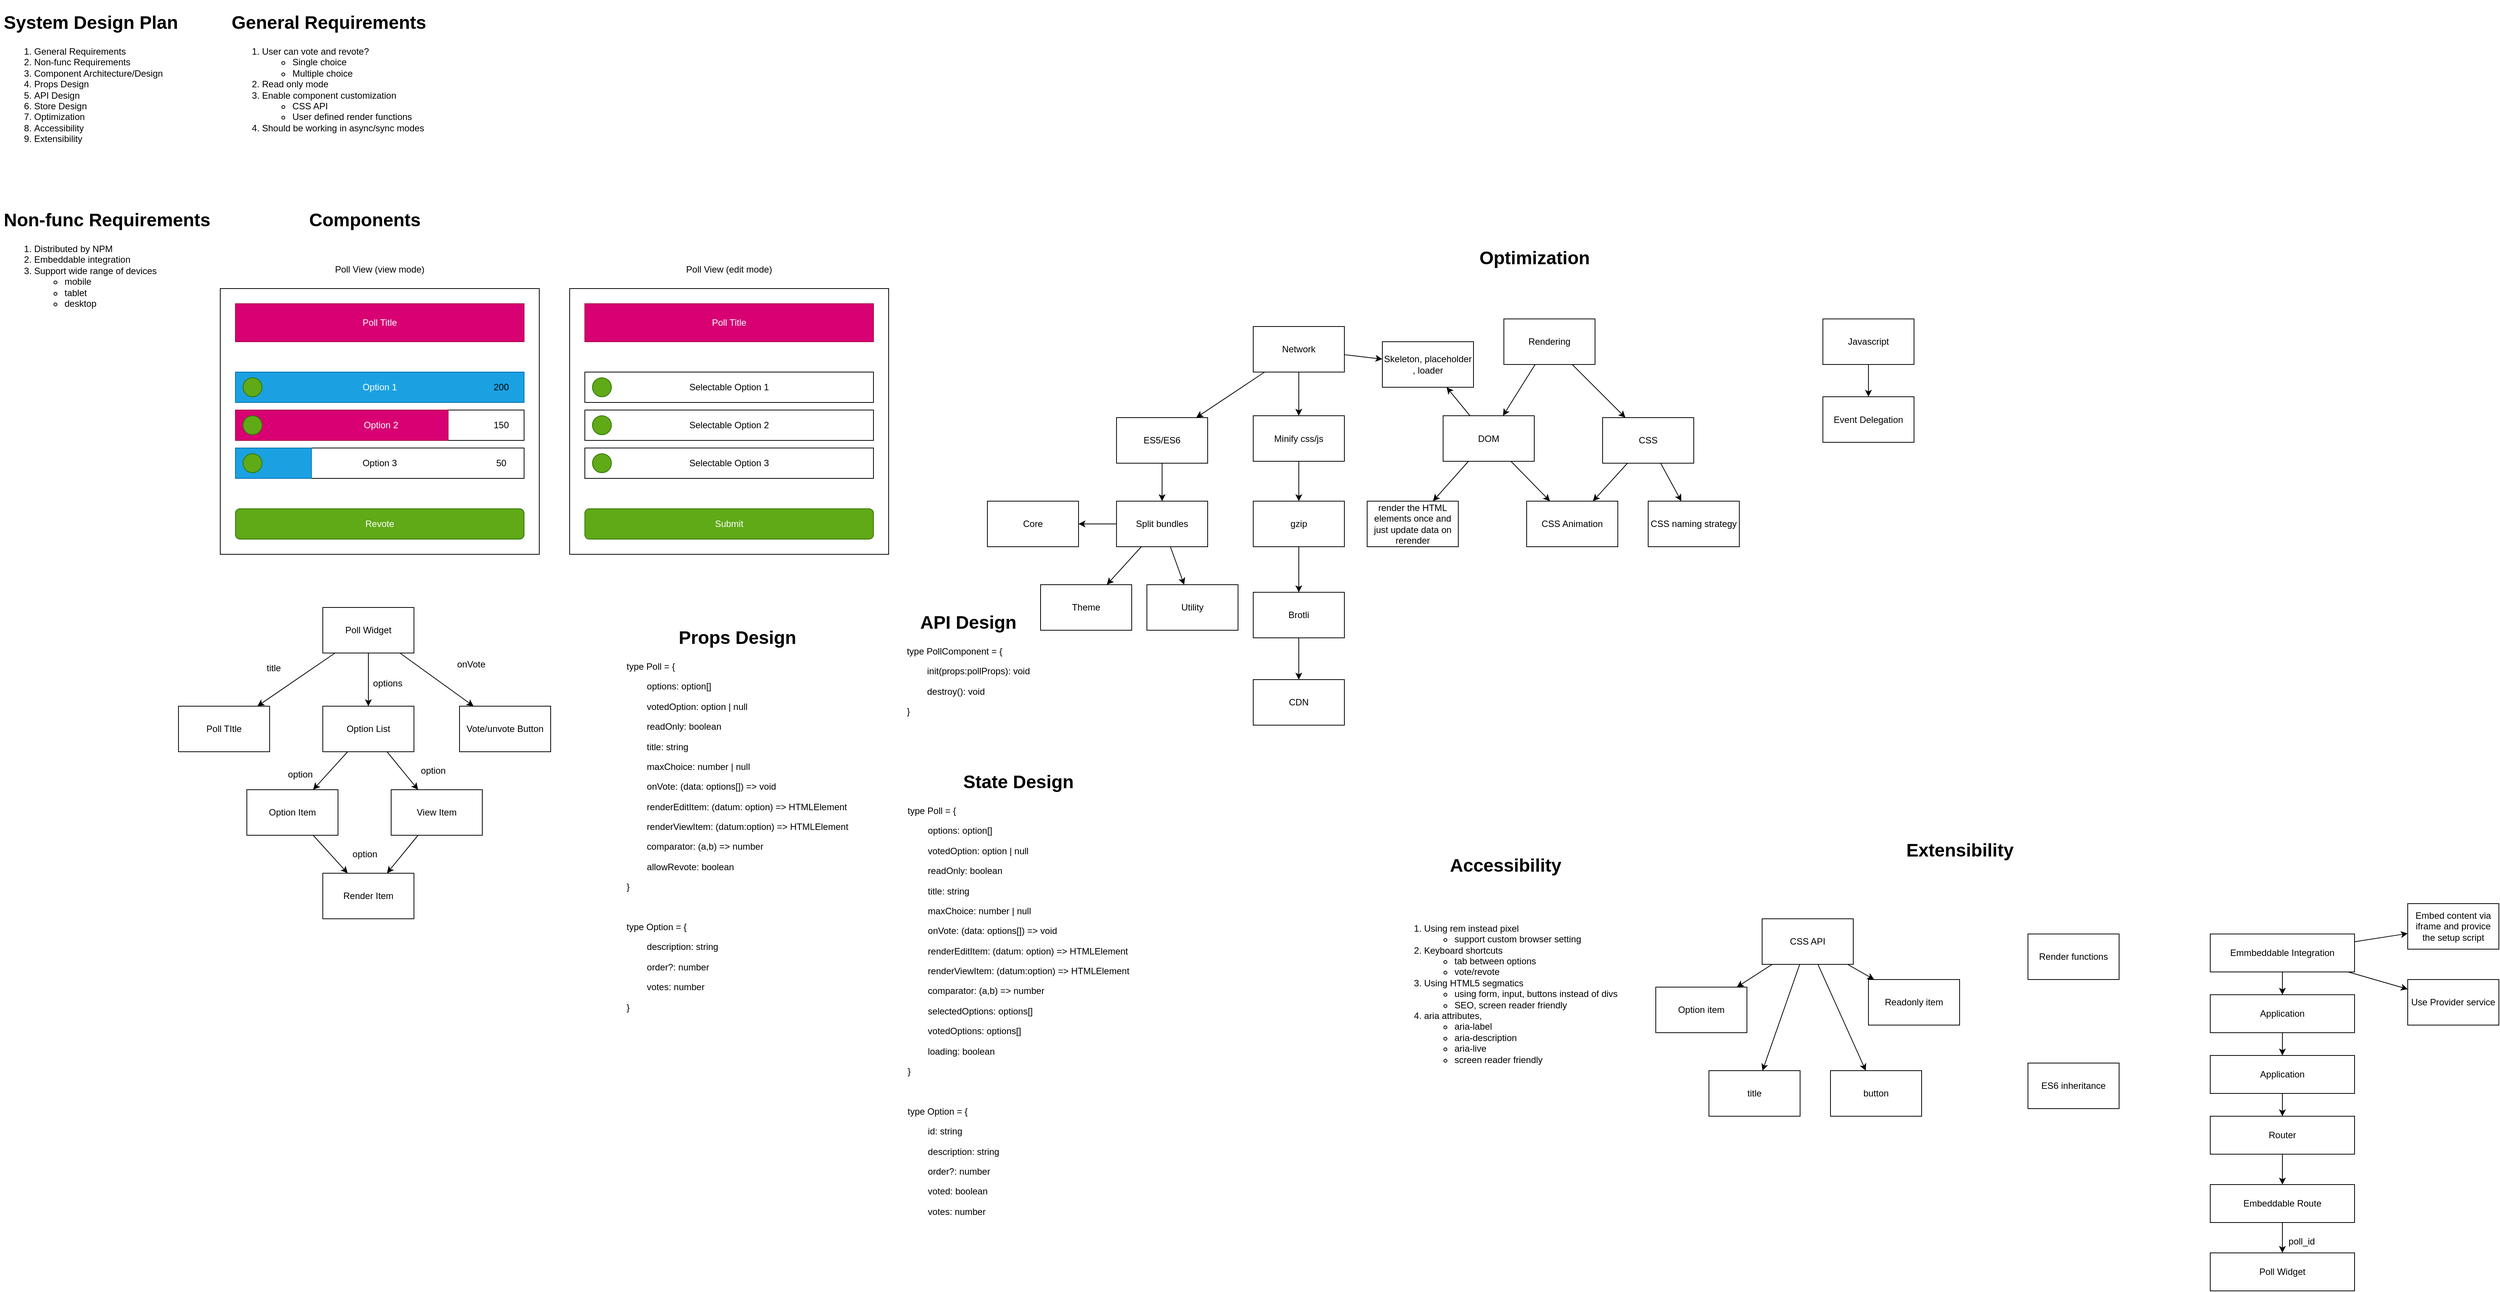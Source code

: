 <mxfile>
    <diagram id="pWYvkUzG0RTULXNV4h88" name="Page-1">
        <mxGraphModel dx="569" dy="680" grid="1" gridSize="10" guides="1" tooltips="1" connect="1" arrows="1" fold="1" page="0" pageScale="1" pageWidth="850" pageHeight="1100" background="none" math="0" shadow="0">
            <root>
                <mxCell id="0"/>
                <mxCell id="1" parent="0"/>
                <mxCell id="2" value="&lt;h1&gt;System Design Plan&lt;/h1&gt;&lt;p&gt;&lt;/p&gt;&lt;ol&gt;&lt;li&gt;General Requirements&lt;/li&gt;&lt;li&gt;Non-func Requirements&lt;/li&gt;&lt;li&gt;Component Architecture/Design&lt;/li&gt;&lt;li&gt;Props Design&lt;/li&gt;&lt;li&gt;API Design&lt;/li&gt;&lt;li&gt;Store Design&lt;/li&gt;&lt;li&gt;Optimization&lt;/li&gt;&lt;li&gt;Accessibility&lt;/li&gt;&lt;li&gt;Extensibility&lt;/li&gt;&lt;/ol&gt;&lt;p&gt;&lt;/p&gt;" style="text;html=1;strokeColor=none;fillColor=none;spacing=5;spacingTop=-20;whiteSpace=wrap;overflow=hidden;rounded=0;" vertex="1" parent="1">
                    <mxGeometry x="20" y="10" width="260" height="230" as="geometry"/>
                </mxCell>
                <mxCell id="5" value="&lt;h1&gt;General Requirements&lt;/h1&gt;&lt;p&gt;&lt;/p&gt;&lt;ol&gt;&lt;li&gt;User can vote and revote?&lt;/li&gt;&lt;ul&gt;&lt;li&gt;Single choice&lt;/li&gt;&lt;li&gt;Multiple choice&lt;/li&gt;&lt;/ul&gt;&lt;li&gt;Read only mode&lt;/li&gt;&lt;li&gt;Enable component customization&lt;/li&gt;&lt;ul&gt;&lt;li&gt;CSS API&lt;/li&gt;&lt;li&gt;User defined render functions&lt;/li&gt;&lt;/ul&gt;&lt;li&gt;Should be working in async/sync modes&lt;/li&gt;&lt;/ol&gt;&lt;p&gt;&lt;/p&gt;" style="text;html=1;strokeColor=none;fillColor=none;spacing=5;spacingTop=-20;whiteSpace=wrap;overflow=hidden;rounded=0;" vertex="1" parent="1">
                    <mxGeometry x="320" y="10" width="280" height="230" as="geometry"/>
                </mxCell>
                <mxCell id="6" value="&lt;h1&gt;Non-func Requirements&lt;/h1&gt;&lt;p&gt;&lt;/p&gt;&lt;ol&gt;&lt;li&gt;Distributed by NPM&lt;/li&gt;&lt;li&gt;Embeddable integration&lt;/li&gt;&lt;li&gt;Support wide range of devices&lt;/li&gt;&lt;ul&gt;&lt;li&gt;mobile&lt;/li&gt;&lt;li&gt;tablet&lt;/li&gt;&lt;li&gt;desktop&lt;/li&gt;&lt;/ul&gt;&lt;/ol&gt;&lt;p&gt;&lt;/p&gt;" style="text;html=1;strokeColor=none;fillColor=none;spacing=5;spacingTop=-20;whiteSpace=wrap;overflow=hidden;rounded=0;" vertex="1" parent="1">
                    <mxGeometry x="20" y="270" width="280" height="230" as="geometry"/>
                </mxCell>
                <mxCell id="7" value="Components" style="text;strokeColor=none;fillColor=none;html=1;fontSize=24;fontStyle=1;verticalAlign=middle;align=center;" vertex="1" parent="1">
                    <mxGeometry x="450" y="270" width="100" height="40" as="geometry"/>
                </mxCell>
                <mxCell id="9" value="" style="rounded=0;whiteSpace=wrap;html=1;" vertex="1" parent="1">
                    <mxGeometry x="310" y="380" width="420" height="350" as="geometry"/>
                </mxCell>
                <mxCell id="10" value="Poll View (view mode)" style="text;html=1;strokeColor=none;fillColor=none;align=center;verticalAlign=middle;whiteSpace=wrap;rounded=0;" vertex="1" parent="1">
                    <mxGeometry x="450" y="340" width="140" height="30" as="geometry"/>
                </mxCell>
                <mxCell id="11" value="Poll Title" style="rounded=0;whiteSpace=wrap;html=1;fillColor=#d80073;fontColor=#ffffff;strokeColor=#A50040;" vertex="1" parent="1">
                    <mxGeometry x="330" y="400" width="380" height="50" as="geometry"/>
                </mxCell>
                <mxCell id="12" value="Option 1" style="rounded=0;whiteSpace=wrap;html=1;fillColor=#1ba1e2;fontColor=#ffffff;strokeColor=#006EAF;" vertex="1" parent="1">
                    <mxGeometry x="330" y="490" width="380" height="40" as="geometry"/>
                </mxCell>
                <mxCell id="14" value="Option 3" style="rounded=0;whiteSpace=wrap;html=1;" vertex="1" parent="1">
                    <mxGeometry x="330" y="590" width="380" height="40" as="geometry"/>
                </mxCell>
                <mxCell id="16" value="Revote" style="rounded=1;whiteSpace=wrap;html=1;fillColor=#60a917;fontColor=#ffffff;strokeColor=#2D7600;" vertex="1" parent="1">
                    <mxGeometry x="330" y="670" width="380" height="40" as="geometry"/>
                </mxCell>
                <mxCell id="17" value="200" style="text;html=1;strokeColor=none;fillColor=none;align=center;verticalAlign=middle;whiteSpace=wrap;rounded=0;" vertex="1" parent="1">
                    <mxGeometry x="650" y="495" width="60" height="30" as="geometry"/>
                </mxCell>
                <mxCell id="19" value="50" style="text;html=1;strokeColor=none;fillColor=none;align=center;verticalAlign=middle;whiteSpace=wrap;rounded=0;" vertex="1" parent="1">
                    <mxGeometry x="650" y="595" width="60" height="30" as="geometry"/>
                </mxCell>
                <mxCell id="21" value="Option 3" style="rounded=0;whiteSpace=wrap;html=1;" vertex="1" parent="1">
                    <mxGeometry x="330" y="540" width="380" height="40" as="geometry"/>
                </mxCell>
                <mxCell id="13" value="&amp;nbsp; &amp;nbsp; &amp;nbsp; &amp;nbsp; &amp;nbsp; &amp;nbsp; &amp;nbsp; &amp;nbsp; &amp;nbsp; &amp;nbsp; &amp;nbsp; &amp;nbsp; &amp;nbsp; &amp;nbsp; &amp;nbsp; &amp;nbsp;Option 2" style="rounded=0;whiteSpace=wrap;html=1;fillColor=#d80073;fontColor=#ffffff;strokeColor=#A50040;gradientDirection=east;fillStyle=auto;" vertex="1" parent="1">
                    <mxGeometry x="330" y="540" width="280" height="40" as="geometry"/>
                </mxCell>
                <mxCell id="18" value="150" style="text;html=1;strokeColor=none;fillColor=none;align=center;verticalAlign=middle;whiteSpace=wrap;rounded=0;" vertex="1" parent="1">
                    <mxGeometry x="650" y="545" width="60" height="30" as="geometry"/>
                </mxCell>
                <mxCell id="22" value="" style="rounded=0;whiteSpace=wrap;html=1;fillColor=#1ba1e2;fontColor=#ffffff;strokeColor=#006EAF;gradientDirection=east;fillStyle=auto;" vertex="1" parent="1">
                    <mxGeometry x="330" y="590" width="100" height="40" as="geometry"/>
                </mxCell>
                <mxCell id="23" value="" style="ellipse;whiteSpace=wrap;html=1;aspect=fixed;rounded=0;fillStyle=auto;fillColor=#60a917;gradientDirection=east;fontColor=#ffffff;strokeColor=#2D7600;" vertex="1" parent="1">
                    <mxGeometry x="340" y="497.5" width="25" height="25" as="geometry"/>
                </mxCell>
                <mxCell id="24" value="" style="ellipse;whiteSpace=wrap;html=1;aspect=fixed;rounded=0;fillStyle=auto;fillColor=#60a917;gradientDirection=east;fontColor=#ffffff;strokeColor=#2D7600;" vertex="1" parent="1">
                    <mxGeometry x="340" y="547.5" width="25" height="25" as="geometry"/>
                </mxCell>
                <mxCell id="25" value="" style="ellipse;whiteSpace=wrap;html=1;aspect=fixed;rounded=0;fillStyle=auto;fillColor=#60a917;gradientDirection=east;fontColor=#ffffff;strokeColor=#2D7600;" vertex="1" parent="1">
                    <mxGeometry x="340" y="597.5" width="25" height="25" as="geometry"/>
                </mxCell>
                <mxCell id="26" value="" style="rounded=0;whiteSpace=wrap;html=1;" vertex="1" parent="1">
                    <mxGeometry x="770" y="380" width="420" height="350" as="geometry"/>
                </mxCell>
                <mxCell id="27" value="Poll View (edit mode)" style="text;html=1;strokeColor=none;fillColor=none;align=center;verticalAlign=middle;whiteSpace=wrap;rounded=0;" vertex="1" parent="1">
                    <mxGeometry x="910" y="340" width="140" height="30" as="geometry"/>
                </mxCell>
                <mxCell id="28" value="Poll Title" style="rounded=0;whiteSpace=wrap;html=1;fillColor=#d80073;fontColor=#ffffff;strokeColor=#A50040;" vertex="1" parent="1">
                    <mxGeometry x="790" y="400" width="380" height="50" as="geometry"/>
                </mxCell>
                <mxCell id="29" value="Selectable Option 1" style="rounded=0;whiteSpace=wrap;html=1;" vertex="1" parent="1">
                    <mxGeometry x="790" y="490" width="380" height="40" as="geometry"/>
                </mxCell>
                <mxCell id="30" value="Selectable&amp;nbsp;Option 3" style="rounded=0;whiteSpace=wrap;html=1;" vertex="1" parent="1">
                    <mxGeometry x="790" y="590" width="380" height="40" as="geometry"/>
                </mxCell>
                <mxCell id="31" value="Submit" style="rounded=1;whiteSpace=wrap;html=1;fillColor=#60a917;fontColor=#ffffff;strokeColor=#2D7600;" vertex="1" parent="1">
                    <mxGeometry x="790" y="670" width="380" height="40" as="geometry"/>
                </mxCell>
                <mxCell id="34" value="Selectable&amp;nbsp;Option 2" style="rounded=0;whiteSpace=wrap;html=1;" vertex="1" parent="1">
                    <mxGeometry x="790" y="540" width="380" height="40" as="geometry"/>
                </mxCell>
                <mxCell id="38" value="" style="ellipse;whiteSpace=wrap;html=1;aspect=fixed;rounded=0;fillStyle=auto;fillColor=#60a917;gradientDirection=east;fontColor=#ffffff;strokeColor=#2D7600;" vertex="1" parent="1">
                    <mxGeometry x="800" y="497.5" width="25" height="25" as="geometry"/>
                </mxCell>
                <mxCell id="39" value="" style="ellipse;whiteSpace=wrap;html=1;aspect=fixed;rounded=0;fillStyle=auto;fillColor=#60a917;gradientDirection=east;fontColor=#ffffff;strokeColor=#2D7600;" vertex="1" parent="1">
                    <mxGeometry x="800" y="547.5" width="25" height="25" as="geometry"/>
                </mxCell>
                <mxCell id="40" value="" style="ellipse;whiteSpace=wrap;html=1;aspect=fixed;rounded=0;fillStyle=auto;fillColor=#60a917;gradientDirection=east;fontColor=#ffffff;strokeColor=#2D7600;" vertex="1" parent="1">
                    <mxGeometry x="800" y="597.5" width="25" height="25" as="geometry"/>
                </mxCell>
                <mxCell id="44" style="edgeStyle=none;html=1;" edge="1" parent="1" source="42" target="43">
                    <mxGeometry relative="1" as="geometry"/>
                </mxCell>
                <mxCell id="53" style="edgeStyle=none;html=1;" edge="1" parent="1" source="42" target="52">
                    <mxGeometry relative="1" as="geometry"/>
                </mxCell>
                <mxCell id="55" style="edgeStyle=none;html=1;" edge="1" parent="1" source="42" target="54">
                    <mxGeometry relative="1" as="geometry"/>
                </mxCell>
                <mxCell id="42" value="Poll Widget" style="rounded=0;whiteSpace=wrap;html=1;" vertex="1" parent="1">
                    <mxGeometry x="445" y="800" width="120" height="60" as="geometry"/>
                </mxCell>
                <mxCell id="48" style="edgeStyle=none;html=1;" edge="1" parent="1" source="43" target="46">
                    <mxGeometry relative="1" as="geometry"/>
                </mxCell>
                <mxCell id="49" style="html=1;" edge="1" parent="1" source="43" target="45">
                    <mxGeometry relative="1" as="geometry"/>
                </mxCell>
                <mxCell id="43" value="Option List" style="rounded=0;whiteSpace=wrap;html=1;" vertex="1" parent="1">
                    <mxGeometry x="445" y="930" width="120" height="60" as="geometry"/>
                </mxCell>
                <mxCell id="51" style="edgeStyle=none;html=1;" edge="1" parent="1" source="45" target="47">
                    <mxGeometry relative="1" as="geometry"/>
                </mxCell>
                <mxCell id="45" value="View Item" style="rounded=0;whiteSpace=wrap;html=1;" vertex="1" parent="1">
                    <mxGeometry x="535" y="1040" width="120" height="60" as="geometry"/>
                </mxCell>
                <mxCell id="50" style="edgeStyle=none;html=1;" edge="1" parent="1" source="46" target="47">
                    <mxGeometry relative="1" as="geometry"/>
                </mxCell>
                <mxCell id="46" value="Option Item" style="whiteSpace=wrap;html=1;" vertex="1" parent="1">
                    <mxGeometry x="345" y="1040" width="120" height="60" as="geometry"/>
                </mxCell>
                <mxCell id="47" value="Render Item" style="whiteSpace=wrap;html=1;" vertex="1" parent="1">
                    <mxGeometry x="445" y="1150" width="120" height="60" as="geometry"/>
                </mxCell>
                <mxCell id="52" value="Poll TItle" style="whiteSpace=wrap;html=1;" vertex="1" parent="1">
                    <mxGeometry x="255" y="930" width="120" height="60" as="geometry"/>
                </mxCell>
                <mxCell id="54" value="Vote/unvote Button" style="whiteSpace=wrap;html=1;" vertex="1" parent="1">
                    <mxGeometry x="625" y="930" width="120" height="60" as="geometry"/>
                </mxCell>
                <mxCell id="58" value="&lt;h1 style=&quot;text-align: center;&quot;&gt;Props Design&lt;/h1&gt;&lt;p style=&quot;&quot;&gt;type Poll = {&lt;/p&gt;&lt;p&gt;&lt;span style=&quot;white-space: pre;&quot;&gt;&#9;&lt;/span&gt;options: option[]&lt;/p&gt;&lt;p&gt;&lt;span style=&quot;white-space: pre;&quot;&gt;&#9;&lt;/span&gt;votedOption: option | null&lt;/p&gt;&lt;p&gt;&lt;span style=&quot;white-space: pre;&quot;&gt;&#9;&lt;/span&gt;readOnly: boolean&lt;br&gt;&lt;/p&gt;&lt;p&gt;&lt;span style=&quot;white-space: pre;&quot;&gt;&#9;&lt;/span&gt;title: string&lt;br&gt;&lt;/p&gt;&lt;p&gt;&lt;span style=&quot;white-space: pre;&quot;&gt;&#9;&lt;/span&gt;maxChoice: number | null&lt;br&gt;&lt;/p&gt;&lt;p&gt;&lt;span style=&quot;white-space: pre;&quot;&gt;&#9;&lt;/span&gt;onVote: (data: options[]) =&amp;gt; void&lt;br&gt;&lt;/p&gt;&lt;p&gt;&lt;span style=&quot;white-space: pre;&quot;&gt;&#9;&lt;/span&gt;renderEditItem: (datum: option) =&amp;gt; HTMLElement&lt;br&gt;&lt;/p&gt;&lt;p&gt;&lt;span style=&quot;white-space: pre;&quot;&gt;&#9;&lt;/span&gt;renderViewItem: (datum:option) =&amp;gt; HTMLElement&lt;br&gt;&lt;/p&gt;&lt;p&gt;&lt;span style=&quot;white-space: pre;&quot;&gt;&#9;&lt;/span&gt;comparator: (a,b) =&amp;gt; number&lt;br&gt;&lt;/p&gt;&lt;p&gt;&lt;span style=&quot;white-space: pre;&quot;&gt;&#9;&lt;/span&gt;allowRevote: boolean&lt;br&gt;&lt;/p&gt;&lt;p&gt;}&lt;/p&gt;&lt;p&gt;&lt;br&gt;&lt;/p&gt;&lt;p&gt;type Option = {&lt;/p&gt;&lt;p&gt;&lt;span style=&quot;white-space: pre;&quot;&gt;&#9;&lt;/span&gt;description: string&lt;br&gt;&lt;/p&gt;&lt;p&gt;&lt;span style=&quot;white-space: pre;&quot;&gt;&#9;&lt;/span&gt;order?: number&lt;br&gt;&lt;/p&gt;&lt;p&gt;&lt;span style=&quot;white-space: pre;&quot;&gt;&#9;&lt;/span&gt;votes: number&lt;/p&gt;&lt;p&gt;}&lt;/p&gt;" style="text;html=1;strokeColor=none;fillColor=none;spacing=5;spacingTop=-20;whiteSpace=wrap;overflow=hidden;rounded=0;" vertex="1" parent="1">
                    <mxGeometry x="840" y="820" width="360" height="520" as="geometry"/>
                </mxCell>
                <mxCell id="59" value="&lt;h1 style=&quot;&quot;&gt;API Design&lt;/h1&gt;&lt;p style=&quot;text-align: left;&quot;&gt;type PollComponent = {&lt;/p&gt;&lt;p style=&quot;text-align: left;&quot;&gt;&lt;span style=&quot;white-space: pre;&quot;&gt;&#9;&lt;/span&gt;init(props:pollProps): void&lt;br&gt;&lt;/p&gt;&lt;p style=&quot;text-align: left;&quot;&gt;&lt;span style=&quot;white-space: pre;&quot;&gt;&#9;&lt;/span&gt;destroy(): void&lt;br&gt;&lt;/p&gt;&lt;p style=&quot;text-align: left;&quot;&gt;}&lt;/p&gt;" style="text;html=1;strokeColor=none;fillColor=none;spacing=5;spacingTop=-20;whiteSpace=wrap;overflow=hidden;rounded=0;align=center;" vertex="1" parent="1">
                    <mxGeometry x="1200" y="800" width="190" height="160" as="geometry"/>
                </mxCell>
                <mxCell id="61" value="&lt;h1 style=&quot;text-align: center;&quot;&gt;State Design&lt;/h1&gt;&lt;p style=&quot;&quot;&gt;type Poll = {&lt;/p&gt;&lt;p&gt;&lt;span style=&quot;white-space: pre;&quot;&gt;&#9;&lt;/span&gt;options: option[]&lt;/p&gt;&lt;p&gt;&lt;span style=&quot;white-space: pre;&quot;&gt;&#9;&lt;/span&gt;votedOption: option | null&lt;/p&gt;&lt;p&gt;&lt;span style=&quot;white-space: pre;&quot;&gt;&#9;&lt;/span&gt;readOnly: boolean&lt;br&gt;&lt;/p&gt;&lt;p&gt;&lt;span style=&quot;white-space: pre;&quot;&gt;&#9;&lt;/span&gt;title: string&lt;br&gt;&lt;/p&gt;&lt;p&gt;&lt;span style=&quot;white-space: pre;&quot;&gt;&#9;&lt;/span&gt;maxChoice: number | null&lt;br&gt;&lt;/p&gt;&lt;p&gt;&lt;span style=&quot;white-space: pre;&quot;&gt;&#9;&lt;/span&gt;onVote: (data: options[]) =&amp;gt; void&lt;br&gt;&lt;/p&gt;&lt;p&gt;&lt;span style=&quot;white-space: pre;&quot;&gt;&#9;&lt;/span&gt;renderEditItem: (datum: option) =&amp;gt; HTMLElement&lt;br&gt;&lt;/p&gt;&lt;p&gt;&lt;span style=&quot;white-space: pre;&quot;&gt;&#9;&lt;/span&gt;renderViewItem: (datum:option) =&amp;gt; HTMLElement&lt;br&gt;&lt;/p&gt;&lt;p&gt;&lt;span style=&quot;white-space: pre;&quot;&gt;&#9;&lt;/span&gt;comparator: (a,b) =&amp;gt; number&lt;/p&gt;&lt;p&gt;&lt;span style=&quot;white-space: pre;&quot;&gt;&#9;&lt;/span&gt;selectedOptions: options[]&lt;br&gt;&lt;/p&gt;&lt;p&gt;&lt;span style=&quot;white-space: pre;&quot;&gt;&#9;&lt;/span&gt;votedOptions: options[]&lt;br&gt;&lt;/p&gt;&lt;p&gt;&lt;span style=&quot;white-space: pre;&quot;&gt;&#9;&lt;/span&gt;loading: boolean&lt;br&gt;&lt;/p&gt;&lt;p&gt;}&lt;/p&gt;&lt;p&gt;&lt;br&gt;&lt;/p&gt;&lt;p&gt;type Option = {&lt;/p&gt;&lt;p&gt;&lt;span style=&quot;white-space: pre;&quot;&gt;&#9;&lt;/span&gt;id: string&lt;/p&gt;&lt;p&gt;&lt;span style=&quot;white-space: pre;&quot;&gt;&#9;&lt;/span&gt;description: string&lt;br&gt;&lt;/p&gt;&lt;p&gt;&lt;span style=&quot;white-space: pre;&quot;&gt;&#9;&lt;/span&gt;order?: number&lt;br&gt;&lt;/p&gt;&lt;p&gt;&lt;span style=&quot;white-space: pre;&quot;&gt;&#9;&lt;/span&gt;voted: boolean&lt;br&gt;&lt;/p&gt;&lt;p&gt;&lt;span style=&quot;white-space: pre;&quot;&gt;&#9;&lt;/span&gt;votes: number&lt;/p&gt;&lt;p&gt;}&lt;/p&gt;" style="text;html=1;strokeColor=none;fillColor=none;spacing=5;spacingTop=-20;whiteSpace=wrap;overflow=hidden;rounded=0;" vertex="1" parent="1">
                    <mxGeometry x="1210" y="1010" width="320" height="590" as="geometry"/>
                </mxCell>
                <mxCell id="64" value="options" style="text;html=1;align=center;verticalAlign=middle;resizable=0;points=[];autosize=1;strokeColor=none;fillColor=none;" vertex="1" parent="1">
                    <mxGeometry x="500" y="885" width="60" height="30" as="geometry"/>
                </mxCell>
                <mxCell id="65" value="option" style="text;html=1;align=center;verticalAlign=middle;resizable=0;points=[];autosize=1;strokeColor=none;fillColor=none;" vertex="1" parent="1">
                    <mxGeometry x="385" y="1005" width="60" height="30" as="geometry"/>
                </mxCell>
                <mxCell id="66" value="option" style="text;html=1;align=center;verticalAlign=middle;resizable=0;points=[];autosize=1;strokeColor=none;fillColor=none;" vertex="1" parent="1">
                    <mxGeometry x="560" y="1000" width="60" height="30" as="geometry"/>
                </mxCell>
                <mxCell id="67" value="option" style="text;html=1;align=center;verticalAlign=middle;resizable=0;points=[];autosize=1;strokeColor=none;fillColor=none;" vertex="1" parent="1">
                    <mxGeometry x="470" y="1110" width="60" height="30" as="geometry"/>
                </mxCell>
                <mxCell id="68" value="title" style="text;html=1;align=center;verticalAlign=middle;resizable=0;points=[];autosize=1;strokeColor=none;fillColor=none;" vertex="1" parent="1">
                    <mxGeometry x="360" y="865" width="40" height="30" as="geometry"/>
                </mxCell>
                <mxCell id="69" value="onVote" style="text;html=1;align=center;verticalAlign=middle;resizable=0;points=[];autosize=1;strokeColor=none;fillColor=none;" vertex="1" parent="1">
                    <mxGeometry x="610" y="860" width="60" height="30" as="geometry"/>
                </mxCell>
                <mxCell id="70" value="Optimization" style="text;strokeColor=none;fillColor=none;html=1;fontSize=24;fontStyle=1;verticalAlign=middle;align=center;" vertex="1" parent="1">
                    <mxGeometry x="1990" y="320" width="100" height="40" as="geometry"/>
                </mxCell>
                <mxCell id="77" style="edgeStyle=none;html=1;" edge="1" parent="1" source="72" target="74">
                    <mxGeometry relative="1" as="geometry"/>
                </mxCell>
                <mxCell id="83" style="edgeStyle=none;html=1;" edge="1" parent="1" source="72" target="82">
                    <mxGeometry relative="1" as="geometry"/>
                </mxCell>
                <mxCell id="108" style="edgeStyle=none;html=1;" edge="1" parent="1" source="72" target="106">
                    <mxGeometry relative="1" as="geometry"/>
                </mxCell>
                <mxCell id="72" value="Network" style="rounded=0;whiteSpace=wrap;html=1;" vertex="1" parent="1">
                    <mxGeometry x="1670" y="430" width="120" height="60" as="geometry"/>
                </mxCell>
                <mxCell id="78" style="edgeStyle=none;html=1;" edge="1" parent="1" source="74" target="75">
                    <mxGeometry relative="1" as="geometry"/>
                </mxCell>
                <mxCell id="74" value="Minify css/js" style="whiteSpace=wrap;html=1;" vertex="1" parent="1">
                    <mxGeometry x="1670" y="547.5" width="120" height="60" as="geometry"/>
                </mxCell>
                <mxCell id="79" style="edgeStyle=none;html=1;" edge="1" parent="1" source="75" target="76">
                    <mxGeometry relative="1" as="geometry"/>
                </mxCell>
                <mxCell id="75" value="gzip" style="whiteSpace=wrap;html=1;" vertex="1" parent="1">
                    <mxGeometry x="1670" y="660" width="120" height="60" as="geometry"/>
                </mxCell>
                <mxCell id="81" style="edgeStyle=none;html=1;" edge="1" parent="1" source="76" target="80">
                    <mxGeometry relative="1" as="geometry"/>
                </mxCell>
                <mxCell id="76" value="Brotli" style="whiteSpace=wrap;html=1;" vertex="1" parent="1">
                    <mxGeometry x="1670" y="780" width="120" height="60" as="geometry"/>
                </mxCell>
                <mxCell id="80" value="CDN&lt;br&gt;" style="whiteSpace=wrap;html=1;" vertex="1" parent="1">
                    <mxGeometry x="1670" y="895" width="120" height="60" as="geometry"/>
                </mxCell>
                <mxCell id="85" style="edgeStyle=none;html=1;" edge="1" parent="1" source="82" target="84">
                    <mxGeometry relative="1" as="geometry"/>
                </mxCell>
                <mxCell id="82" value="ES5/ES6" style="whiteSpace=wrap;html=1;" vertex="1" parent="1">
                    <mxGeometry x="1490" y="550" width="120" height="60" as="geometry"/>
                </mxCell>
                <mxCell id="89" style="edgeStyle=none;html=1;" edge="1" parent="1" source="84" target="86">
                    <mxGeometry relative="1" as="geometry"/>
                </mxCell>
                <mxCell id="90" style="edgeStyle=none;html=1;" edge="1" parent="1" source="84" target="87">
                    <mxGeometry relative="1" as="geometry"/>
                </mxCell>
                <mxCell id="91" style="edgeStyle=none;html=1;" edge="1" parent="1" source="84" target="88">
                    <mxGeometry relative="1" as="geometry"/>
                </mxCell>
                <mxCell id="84" value="Split bundles" style="whiteSpace=wrap;html=1;" vertex="1" parent="1">
                    <mxGeometry x="1490" y="660" width="120" height="60" as="geometry"/>
                </mxCell>
                <mxCell id="86" value="Core" style="whiteSpace=wrap;html=1;" vertex="1" parent="1">
                    <mxGeometry x="1320" y="660" width="120" height="60" as="geometry"/>
                </mxCell>
                <mxCell id="87" value="Theme" style="whiteSpace=wrap;html=1;" vertex="1" parent="1">
                    <mxGeometry x="1390" y="770" width="120" height="60" as="geometry"/>
                </mxCell>
                <mxCell id="88" value="Utility" style="whiteSpace=wrap;html=1;" vertex="1" parent="1">
                    <mxGeometry x="1530" y="770" width="120" height="60" as="geometry"/>
                </mxCell>
                <mxCell id="95" style="edgeStyle=none;html=1;" edge="1" parent="1" source="92" target="93">
                    <mxGeometry relative="1" as="geometry"/>
                </mxCell>
                <mxCell id="99" style="edgeStyle=none;html=1;" edge="1" parent="1" source="92" target="98">
                    <mxGeometry relative="1" as="geometry"/>
                </mxCell>
                <mxCell id="92" value="Rendering" style="rounded=0;whiteSpace=wrap;html=1;" vertex="1" parent="1">
                    <mxGeometry x="2000" y="420" width="120" height="60" as="geometry"/>
                </mxCell>
                <mxCell id="97" style="edgeStyle=none;html=1;" edge="1" parent="1" source="93" target="96">
                    <mxGeometry relative="1" as="geometry"/>
                </mxCell>
                <mxCell id="104" style="edgeStyle=none;html=1;" edge="1" parent="1" source="93" target="102">
                    <mxGeometry relative="1" as="geometry"/>
                </mxCell>
                <mxCell id="107" style="edgeStyle=none;html=1;" edge="1" parent="1" source="93" target="106">
                    <mxGeometry relative="1" as="geometry"/>
                </mxCell>
                <mxCell id="93" value="DOM" style="rounded=0;whiteSpace=wrap;html=1;" vertex="1" parent="1">
                    <mxGeometry x="1920" y="547.5" width="120" height="60" as="geometry"/>
                </mxCell>
                <mxCell id="96" value="render the HTML elements once and just update data on rerender" style="whiteSpace=wrap;html=1;" vertex="1" parent="1">
                    <mxGeometry x="1820" y="660" width="120" height="60" as="geometry"/>
                </mxCell>
                <mxCell id="101" style="edgeStyle=none;html=1;" edge="1" parent="1" source="98" target="100">
                    <mxGeometry relative="1" as="geometry"/>
                </mxCell>
                <mxCell id="105" style="edgeStyle=none;html=1;" edge="1" parent="1" source="98" target="102">
                    <mxGeometry relative="1" as="geometry"/>
                </mxCell>
                <mxCell id="98" value="CSS" style="whiteSpace=wrap;html=1;" vertex="1" parent="1">
                    <mxGeometry x="2130" y="550" width="120" height="60" as="geometry"/>
                </mxCell>
                <mxCell id="100" value="CSS naming strategy" style="whiteSpace=wrap;html=1;" vertex="1" parent="1">
                    <mxGeometry x="2190" y="660" width="120" height="60" as="geometry"/>
                </mxCell>
                <mxCell id="102" value="CSS Animation" style="whiteSpace=wrap;html=1;" vertex="1" parent="1">
                    <mxGeometry x="2030" y="660" width="120" height="60" as="geometry"/>
                </mxCell>
                <mxCell id="106" value="Skeleton, placeholder , loader" style="whiteSpace=wrap;html=1;" vertex="1" parent="1">
                    <mxGeometry x="1840" y="450" width="120" height="60" as="geometry"/>
                </mxCell>
                <mxCell id="111" style="edgeStyle=none;html=1;" edge="1" parent="1" source="109" target="110">
                    <mxGeometry relative="1" as="geometry"/>
                </mxCell>
                <mxCell id="109" value="Javascript" style="whiteSpace=wrap;html=1;" vertex="1" parent="1">
                    <mxGeometry x="2420" y="420" width="120" height="60" as="geometry"/>
                </mxCell>
                <mxCell id="110" value="Event Delegation" style="whiteSpace=wrap;html=1;" vertex="1" parent="1">
                    <mxGeometry x="2420" y="522.5" width="120" height="60" as="geometry"/>
                </mxCell>
                <mxCell id="113" value="&lt;h1 style=&quot;text-align: center;&quot;&gt;&lt;span style=&quot;background-color: initial;&quot;&gt;Accessibility&lt;/span&gt;&lt;/h1&gt;&lt;h1 style=&quot;&quot;&gt;&lt;br&gt;&lt;/h1&gt;&lt;div&gt;&lt;ol&gt;&lt;li&gt;Using rem instead pixel&lt;/li&gt;&lt;ul&gt;&lt;li&gt;support custom browser setting&lt;/li&gt;&lt;/ul&gt;&lt;li&gt;Keyboard shortcuts&lt;/li&gt;&lt;ul&gt;&lt;li&gt;tab between options&lt;/li&gt;&lt;li&gt;vote/revote&lt;/li&gt;&lt;/ul&gt;&lt;li&gt;Using HTML5 segmatics&lt;/li&gt;&lt;ul&gt;&lt;li&gt;using form, input, buttons instead of divs&lt;/li&gt;&lt;li&gt;SEO, screen reader friendly&lt;/li&gt;&lt;/ul&gt;&lt;li&gt;aria attributes,&amp;nbsp;&lt;/li&gt;&lt;ul&gt;&lt;li&gt;aria-label&lt;/li&gt;&lt;li&gt;aria-description&lt;/li&gt;&lt;li&gt;aria-live&lt;/li&gt;&lt;li&gt;screen reader friendly&lt;/li&gt;&lt;/ul&gt;&lt;/ol&gt;&lt;/div&gt;" style="text;html=1;strokeColor=none;fillColor=none;spacing=5;spacingTop=-20;whiteSpace=wrap;overflow=hidden;rounded=0;" vertex="1" parent="1">
                    <mxGeometry x="1850" y="1120" width="320" height="380" as="geometry"/>
                </mxCell>
                <mxCell id="114" value="Extensibility" style="text;strokeColor=none;fillColor=none;html=1;fontSize=24;fontStyle=1;verticalAlign=middle;align=center;" vertex="1" parent="1">
                    <mxGeometry x="2550" y="1100" width="100" height="40" as="geometry"/>
                </mxCell>
                <mxCell id="121" style="edgeStyle=none;html=1;" edge="1" parent="1" source="115" target="119">
                    <mxGeometry relative="1" as="geometry"/>
                </mxCell>
                <mxCell id="122" style="edgeStyle=none;html=1;" edge="1" parent="1" source="115" target="120">
                    <mxGeometry relative="1" as="geometry"/>
                </mxCell>
                <mxCell id="123" style="edgeStyle=none;html=1;" edge="1" parent="1" source="115" target="116">
                    <mxGeometry relative="1" as="geometry"/>
                </mxCell>
                <mxCell id="124" style="edgeStyle=none;html=1;" edge="1" parent="1" source="115" target="117">
                    <mxGeometry relative="1" as="geometry"/>
                </mxCell>
                <mxCell id="115" value="CSS API" style="whiteSpace=wrap;html=1;" vertex="1" parent="1">
                    <mxGeometry x="2340" y="1210" width="120" height="60" as="geometry"/>
                </mxCell>
                <mxCell id="116" value="Option item" style="whiteSpace=wrap;html=1;" vertex="1" parent="1">
                    <mxGeometry x="2200" y="1300" width="120" height="60" as="geometry"/>
                </mxCell>
                <mxCell id="117" value="Readonly item" style="whiteSpace=wrap;html=1;" vertex="1" parent="1">
                    <mxGeometry x="2480" y="1290" width="120" height="60" as="geometry"/>
                </mxCell>
                <mxCell id="119" value="title" style="whiteSpace=wrap;html=1;" vertex="1" parent="1">
                    <mxGeometry x="2270" y="1410" width="120" height="60" as="geometry"/>
                </mxCell>
                <mxCell id="120" value="button" style="whiteSpace=wrap;html=1;" vertex="1" parent="1">
                    <mxGeometry x="2430" y="1410" width="120" height="60" as="geometry"/>
                </mxCell>
                <mxCell id="125" value="Render functions" style="whiteSpace=wrap;html=1;" vertex="1" parent="1">
                    <mxGeometry x="2690" y="1230" width="120" height="60" as="geometry"/>
                </mxCell>
                <mxCell id="126" value="ES6 inheritance" style="whiteSpace=wrap;html=1;" vertex="1" parent="1">
                    <mxGeometry x="2690" y="1400" width="120" height="60" as="geometry"/>
                </mxCell>
                <mxCell id="130" style="edgeStyle=none;html=1;" edge="1" parent="1" source="127" target="128">
                    <mxGeometry relative="1" as="geometry"/>
                </mxCell>
                <mxCell id="145" style="edgeStyle=none;html=1;" edge="1" parent="1" source="127" target="142">
                    <mxGeometry relative="1" as="geometry"/>
                </mxCell>
                <mxCell id="146" style="edgeStyle=none;html=1;" edge="1" parent="1" source="127" target="144">
                    <mxGeometry relative="1" as="geometry"/>
                </mxCell>
                <mxCell id="127" value="Emmbeddable Integration" style="rounded=0;whiteSpace=wrap;html=1;" vertex="1" parent="1">
                    <mxGeometry x="2930" y="1230" width="190" height="50" as="geometry"/>
                </mxCell>
                <mxCell id="131" style="edgeStyle=none;html=1;" edge="1" parent="1" source="128" target="129">
                    <mxGeometry relative="1" as="geometry"/>
                </mxCell>
                <mxCell id="128" value="Application" style="rounded=0;whiteSpace=wrap;html=1;" vertex="1" parent="1">
                    <mxGeometry x="2930" y="1310" width="190" height="50" as="geometry"/>
                </mxCell>
                <mxCell id="138" style="edgeStyle=none;html=1;" edge="1" parent="1" source="129" target="133">
                    <mxGeometry relative="1" as="geometry"/>
                </mxCell>
                <mxCell id="129" value="Application" style="rounded=0;whiteSpace=wrap;html=1;" vertex="1" parent="1">
                    <mxGeometry x="2930" y="1390" width="190" height="50" as="geometry"/>
                </mxCell>
                <mxCell id="139" style="edgeStyle=none;html=1;" edge="1" parent="1" source="133" target="135">
                    <mxGeometry relative="1" as="geometry"/>
                </mxCell>
                <mxCell id="133" value="Router" style="rounded=0;whiteSpace=wrap;html=1;" vertex="1" parent="1">
                    <mxGeometry x="2930" y="1470" width="190" height="50" as="geometry"/>
                </mxCell>
                <mxCell id="140" style="edgeStyle=none;html=1;" edge="1" parent="1" source="135" target="137">
                    <mxGeometry relative="1" as="geometry"/>
                </mxCell>
                <mxCell id="135" value="Embeddable Route" style="rounded=0;whiteSpace=wrap;html=1;" vertex="1" parent="1">
                    <mxGeometry x="2930" y="1560" width="190" height="50" as="geometry"/>
                </mxCell>
                <mxCell id="137" value="Poll Widget" style="rounded=0;whiteSpace=wrap;html=1;" vertex="1" parent="1">
                    <mxGeometry x="2930" y="1650" width="190" height="50" as="geometry"/>
                </mxCell>
                <mxCell id="141" value="poll_id" style="text;html=1;align=center;verticalAlign=middle;resizable=0;points=[];autosize=1;strokeColor=none;fillColor=none;" vertex="1" parent="1">
                    <mxGeometry x="3020" y="1620" width="60" height="30" as="geometry"/>
                </mxCell>
                <mxCell id="142" value="Embed content via iframe and provice the setup script" style="whiteSpace=wrap;html=1;" vertex="1" parent="1">
                    <mxGeometry x="3190" y="1190" width="120" height="60" as="geometry"/>
                </mxCell>
                <mxCell id="144" value="Use Provider service" style="whiteSpace=wrap;html=1;" vertex="1" parent="1">
                    <mxGeometry x="3190" y="1290" width="120" height="60" as="geometry"/>
                </mxCell>
            </root>
        </mxGraphModel>
    </diagram>
</mxfile>